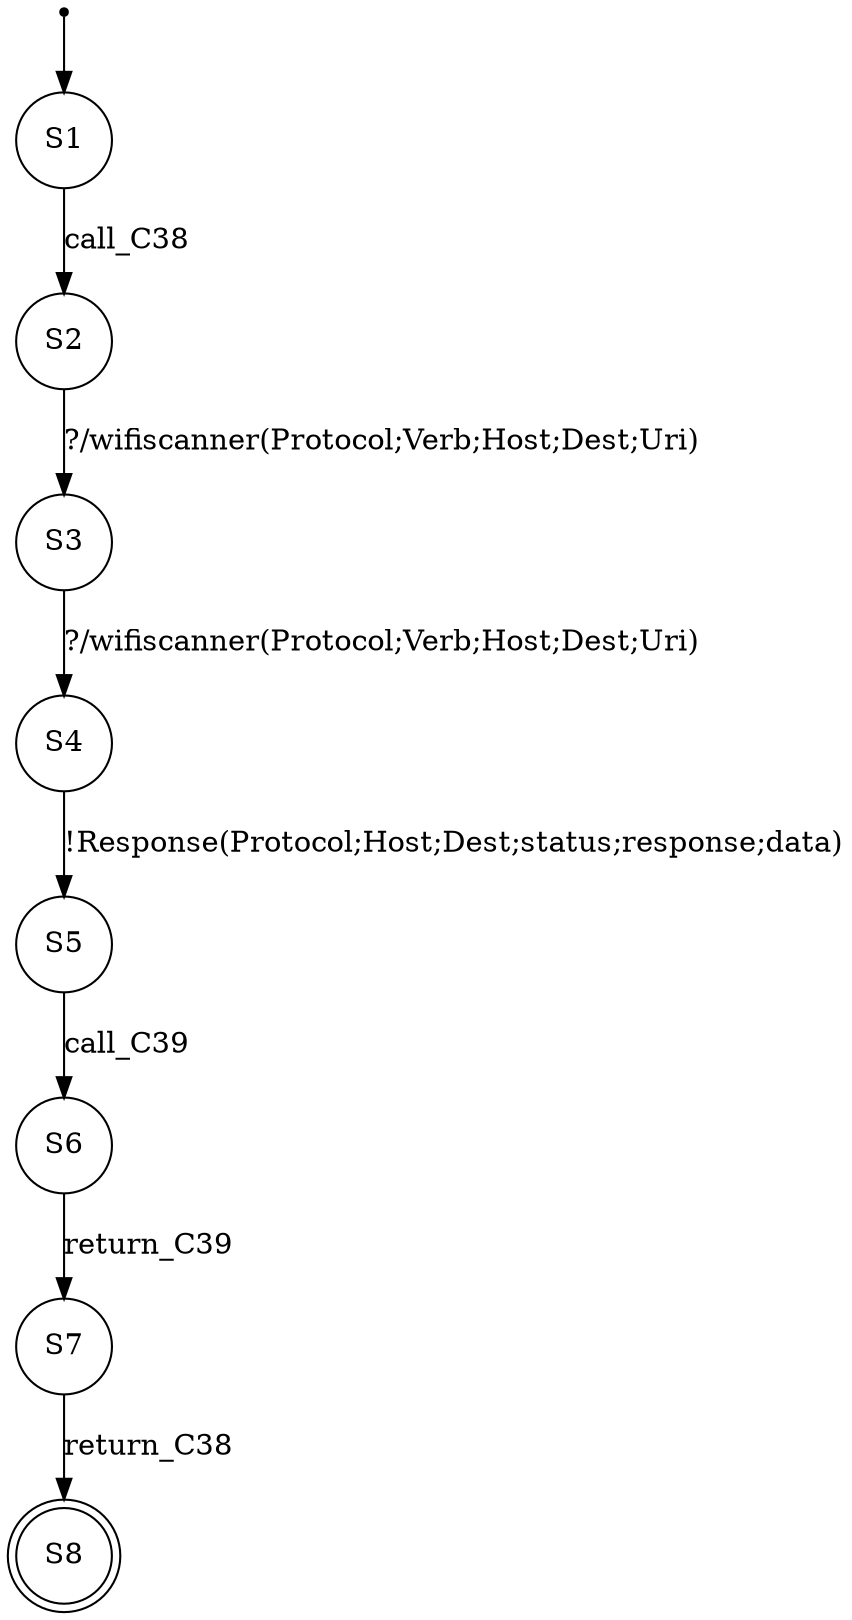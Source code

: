 digraph LTS {
S00[shape=point]
S1[label=S1,shape=circle];
S2[label=S2,shape=circle];
S3[label=S3,shape=circle];
S4[label=S4,shape=circle];
S5[label=S5,shape=circle];
S6[label=S6,shape=circle];
S7[label=S7,shape=circle];
S8[label=S8,shape=doublecircle];
S00 -> S1
S1 -> S2[label ="call_C38"];
S2 -> S3[label ="?/wifiscanner(Protocol;Verb;Host;Dest;Uri)"];
S3 -> S4[label ="?/wifiscanner(Protocol;Verb;Host;Dest;Uri)"];
S4 -> S5[label ="!Response(Protocol;Host;Dest;status;response;data)"];
S5 -> S6[label ="call_C39"];
S6 -> S7[label ="return_C39"];
S7 -> S8[label ="return_C38"];
}

